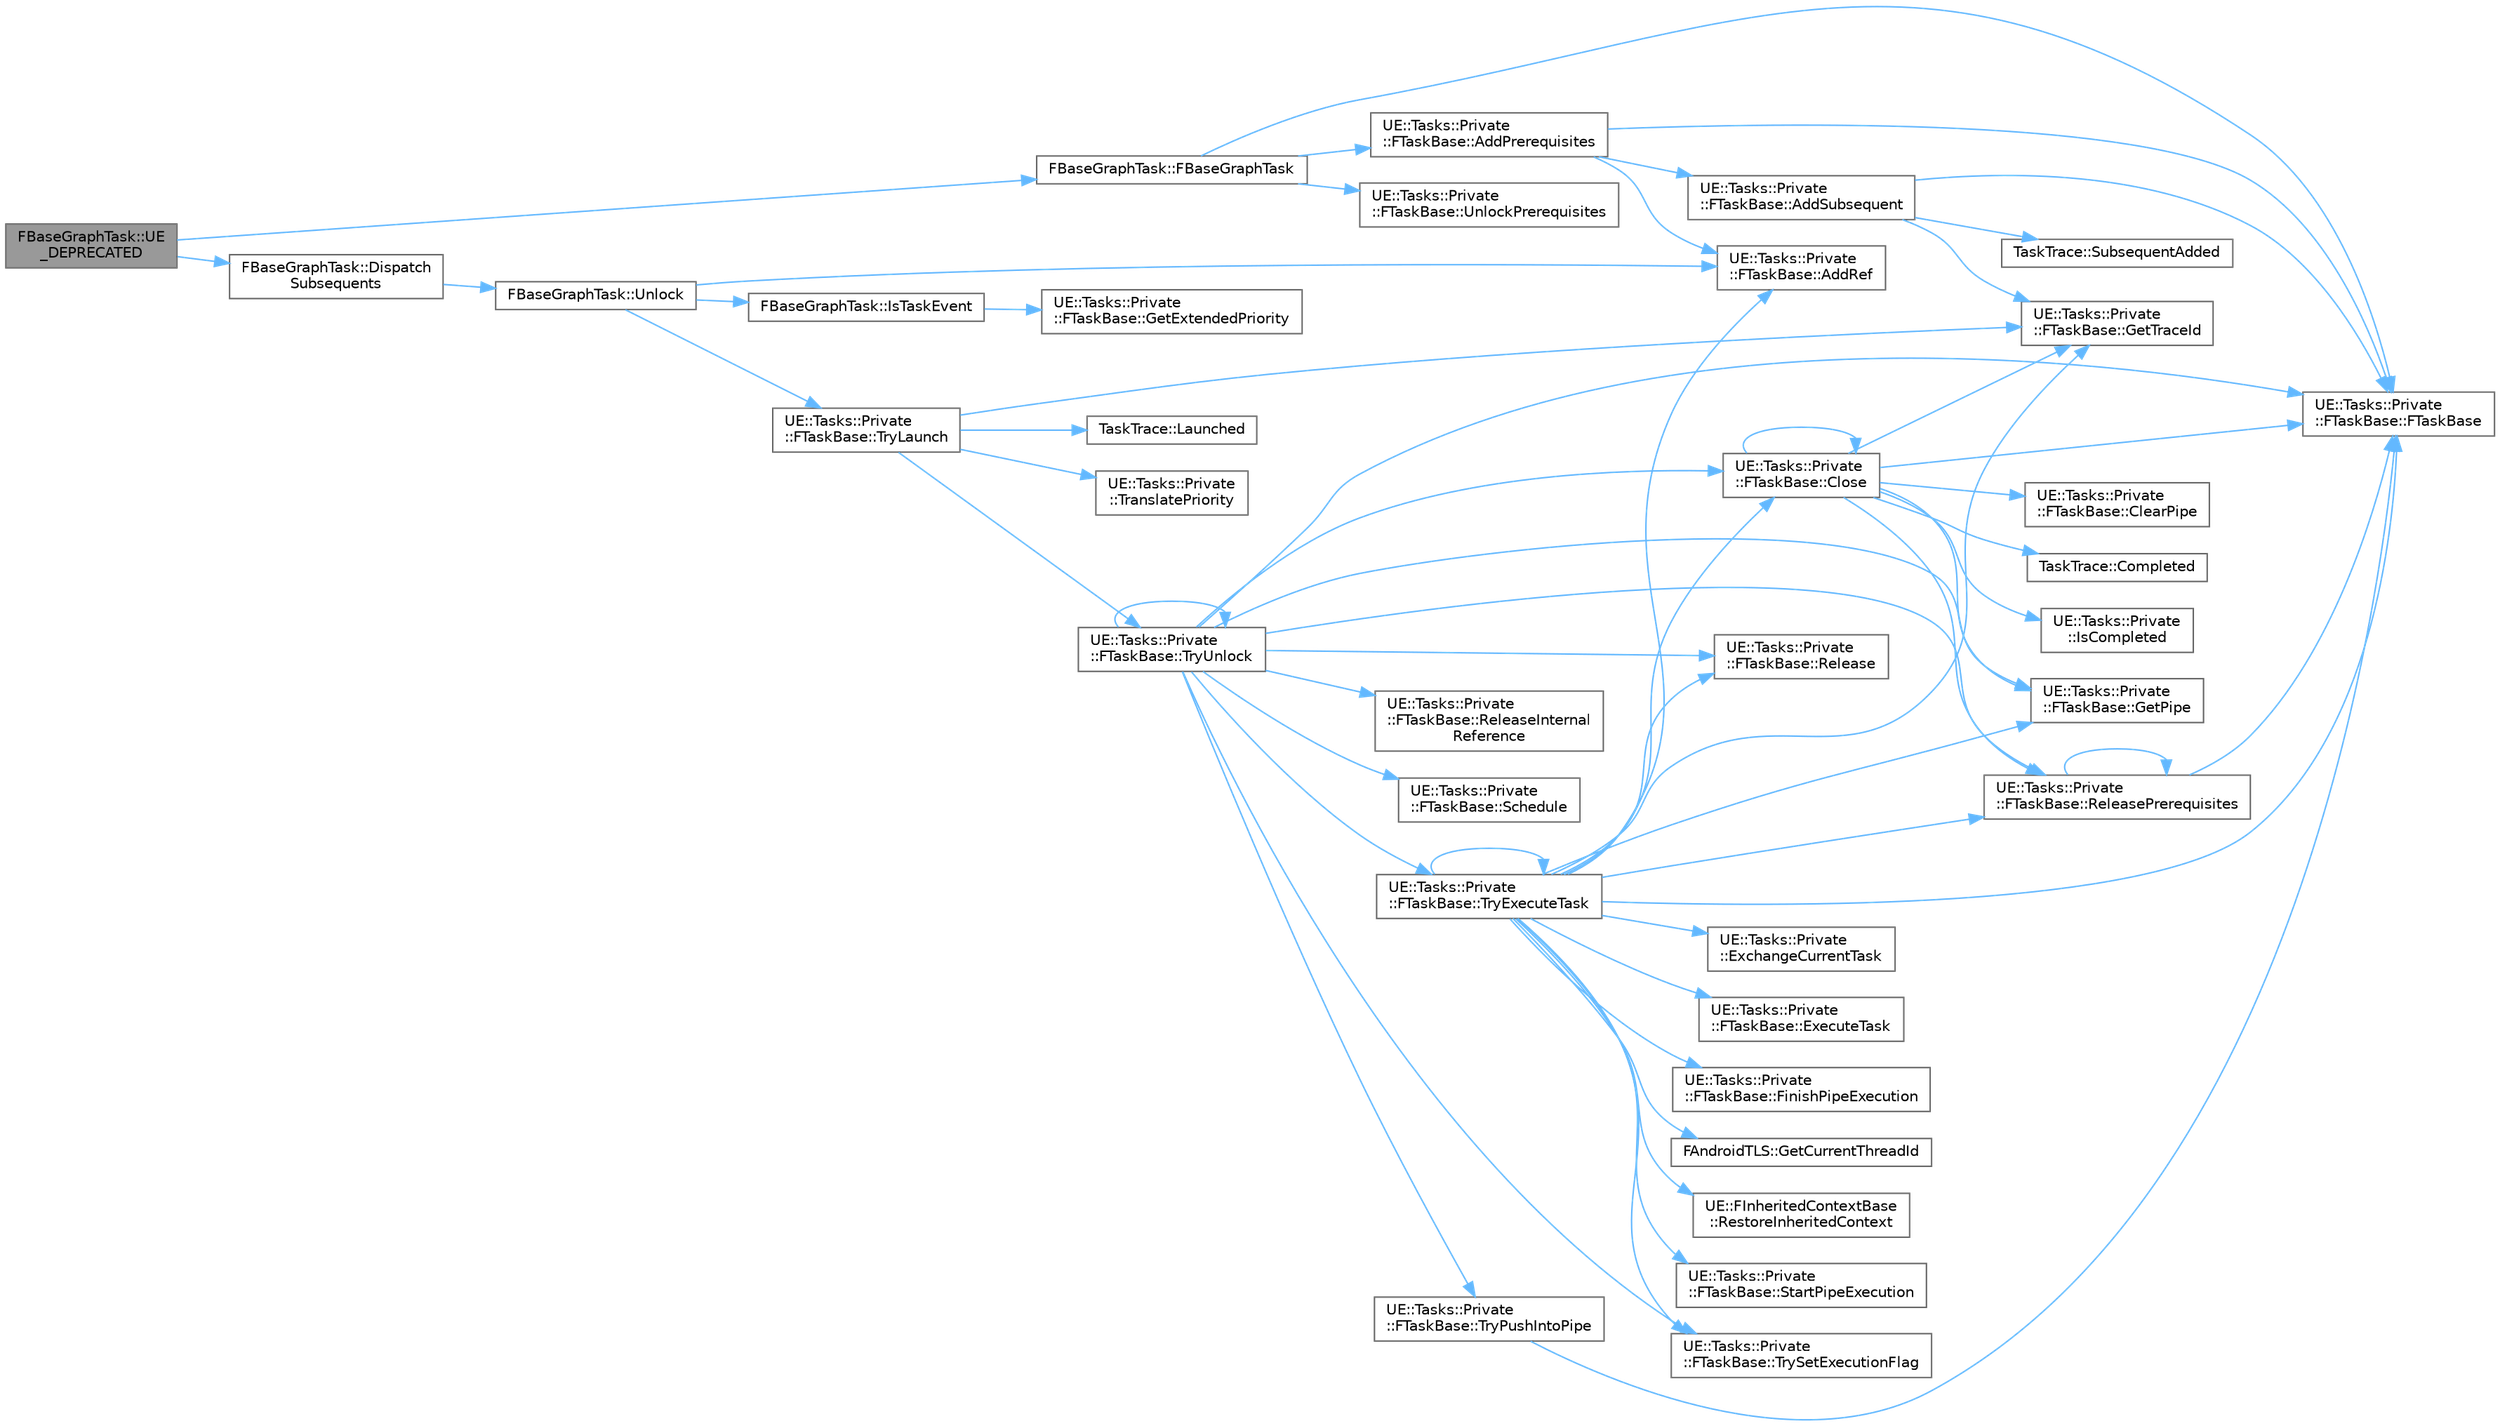 digraph "FBaseGraphTask::UE_DEPRECATED"
{
 // INTERACTIVE_SVG=YES
 // LATEX_PDF_SIZE
  bgcolor="transparent";
  edge [fontname=Helvetica,fontsize=10,labelfontname=Helvetica,labelfontsize=10];
  node [fontname=Helvetica,fontsize=10,shape=box,height=0.2,width=0.4];
  rankdir="LR";
  Node1 [id="Node000001",label="FBaseGraphTask::UE\l_DEPRECATED",height=0.2,width=0.4,color="gray40", fillcolor="grey60", style="filled", fontcolor="black",tooltip=" "];
  Node1 -> Node2 [id="edge1_Node000001_Node000002",color="steelblue1",style="solid",tooltip=" "];
  Node2 [id="Node000002",label="FBaseGraphTask::FBaseGraphTask",height=0.2,width=0.4,color="grey40", fillcolor="white", style="filled",URL="$d3/d6a/classFBaseGraphTask.html#a5ffecac194e4bb2360efba314f89a833",tooltip=" "];
  Node2 -> Node3 [id="edge2_Node000002_Node000003",color="steelblue1",style="solid",tooltip=" "];
  Node3 [id="Node000003",label="UE::Tasks::Private\l::FTaskBase::FTaskBase",height=0.2,width=0.4,color="grey40", fillcolor="white", style="filled",URL="$d9/d14/classUE_1_1Tasks_1_1Private_1_1FTaskBase.html#ad78d3da0817020b90b0572e57ef6d81c",tooltip=" "];
  Node2 -> Node4 [id="edge3_Node000002_Node000004",color="steelblue1",style="solid",tooltip=" "];
  Node4 [id="Node000004",label="UE::Tasks::Private\l::FTaskBase::AddPrerequisites",height=0.2,width=0.4,color="grey40", fillcolor="white", style="filled",URL="$d9/d14/classUE_1_1Tasks_1_1Private_1_1FTaskBase.html#a9b4ef3f16bb67d870eea42a8fb7d19c7",tooltip=" "];
  Node4 -> Node3 [id="edge4_Node000004_Node000003",color="steelblue1",style="solid",tooltip=" "];
  Node4 -> Node5 [id="edge5_Node000004_Node000005",color="steelblue1",style="solid",tooltip=" "];
  Node5 [id="Node000005",label="UE::Tasks::Private\l::FTaskBase::AddRef",height=0.2,width=0.4,color="grey40", fillcolor="white", style="filled",URL="$d9/d14/classUE_1_1Tasks_1_1Private_1_1FTaskBase.html#aa109c50b27f518b8c0d5b40df7ee3b44",tooltip=" "];
  Node4 -> Node6 [id="edge6_Node000004_Node000006",color="steelblue1",style="solid",tooltip=" "];
  Node6 [id="Node000006",label="UE::Tasks::Private\l::FTaskBase::AddSubsequent",height=0.2,width=0.4,color="grey40", fillcolor="white", style="filled",URL="$d9/d14/classUE_1_1Tasks_1_1Private_1_1FTaskBase.html#a9660778d6023efb5aeed28e5fc4ac72f",tooltip=" "];
  Node6 -> Node3 [id="edge7_Node000006_Node000003",color="steelblue1",style="solid",tooltip=" "];
  Node6 -> Node7 [id="edge8_Node000006_Node000007",color="steelblue1",style="solid",tooltip=" "];
  Node7 [id="Node000007",label="UE::Tasks::Private\l::FTaskBase::GetTraceId",height=0.2,width=0.4,color="grey40", fillcolor="white", style="filled",URL="$d9/d14/classUE_1_1Tasks_1_1Private_1_1FTaskBase.html#aa84f3305b87a29d8ea93c7aee1de1ae3",tooltip=" "];
  Node6 -> Node8 [id="edge9_Node000006_Node000008",color="steelblue1",style="solid",tooltip=" "];
  Node8 [id="Node000008",label="TaskTrace::SubsequentAdded",height=0.2,width=0.4,color="grey40", fillcolor="white", style="filled",URL="$dd/dcb/namespaceTaskTrace.html#ac4e2bffb140aa2528d70cd44d9b53a0e",tooltip=" "];
  Node2 -> Node9 [id="edge10_Node000002_Node000009",color="steelblue1",style="solid",tooltip=" "];
  Node9 [id="Node000009",label="UE::Tasks::Private\l::FTaskBase::UnlockPrerequisites",height=0.2,width=0.4,color="grey40", fillcolor="white", style="filled",URL="$d9/d14/classUE_1_1Tasks_1_1Private_1_1FTaskBase.html#ac95ebcc2257f9c68a7b06903f62521e3",tooltip=" "];
  Node1 -> Node10 [id="edge11_Node000001_Node000010",color="steelblue1",style="solid",tooltip=" "];
  Node10 [id="Node000010",label="FBaseGraphTask::Dispatch\lSubsequents",height=0.2,width=0.4,color="grey40", fillcolor="white", style="filled",URL="$d3/d6a/classFBaseGraphTask.html#a93d3f1e60f08d0000d611bc21892bad5",tooltip="Backward compatibility wrapper for Unlock."];
  Node10 -> Node11 [id="edge12_Node000010_Node000011",color="steelblue1",style="solid",tooltip=" "];
  Node11 [id="Node000011",label="FBaseGraphTask::Unlock",height=0.2,width=0.4,color="grey40", fillcolor="white", style="filled",URL="$d3/d6a/classFBaseGraphTask.html#a2ef724f88b13949572f4feb829b61b70",tooltip="Unlocks a task that was returned from ConstructAndHold or CreateGraphEvent, which may execute immedia..."];
  Node11 -> Node5 [id="edge13_Node000011_Node000005",color="steelblue1",style="solid",tooltip=" "];
  Node11 -> Node12 [id="edge14_Node000011_Node000012",color="steelblue1",style="solid",tooltip=" "];
  Node12 [id="Node000012",label="FBaseGraphTask::IsTaskEvent",height=0.2,width=0.4,color="grey40", fillcolor="white", style="filled",URL="$d3/d6a/classFBaseGraphTask.html#a35d83d2e21aaf4c6108cac2a97a1acf5",tooltip="Returns true if this is a simple task event, which cannot execute code and must be manually dispatche..."];
  Node12 -> Node13 [id="edge15_Node000012_Node000013",color="steelblue1",style="solid",tooltip=" "];
  Node13 [id="Node000013",label="UE::Tasks::Private\l::FTaskBase::GetExtendedPriority",height=0.2,width=0.4,color="grey40", fillcolor="white", style="filled",URL="$d9/d14/classUE_1_1Tasks_1_1Private_1_1FTaskBase.html#a46891bac93d372677d4134d35e15dc9b",tooltip=" "];
  Node11 -> Node14 [id="edge16_Node000011_Node000014",color="steelblue1",style="solid",tooltip=" "];
  Node14 [id="Node000014",label="UE::Tasks::Private\l::FTaskBase::TryLaunch",height=0.2,width=0.4,color="grey40", fillcolor="white", style="filled",URL="$d9/d14/classUE_1_1Tasks_1_1Private_1_1FTaskBase.html#acb8de28b2de2ae146113053a640372f9",tooltip=" "];
  Node14 -> Node7 [id="edge17_Node000014_Node000007",color="steelblue1",style="solid",tooltip=" "];
  Node14 -> Node15 [id="edge18_Node000014_Node000015",color="steelblue1",style="solid",tooltip=" "];
  Node15 [id="Node000015",label="TaskTrace::Launched",height=0.2,width=0.4,color="grey40", fillcolor="white", style="filled",URL="$dd/dcb/namespaceTaskTrace.html#a05a6e2014b9b2d25ca97a6ecb1a1c030",tooltip=" "];
  Node14 -> Node16 [id="edge19_Node000014_Node000016",color="steelblue1",style="solid",tooltip=" "];
  Node16 [id="Node000016",label="UE::Tasks::Private\l::TranslatePriority",height=0.2,width=0.4,color="grey40", fillcolor="white", style="filled",URL="$d7/ddd/namespaceUE_1_1Tasks_1_1Private.html#ae1d4a81e474bd29e595941f09655e787",tooltip=" "];
  Node14 -> Node17 [id="edge20_Node000014_Node000017",color="steelblue1",style="solid",tooltip=" "];
  Node17 [id="Node000017",label="UE::Tasks::Private\l::FTaskBase::TryUnlock",height=0.2,width=0.4,color="grey40", fillcolor="white", style="filled",URL="$d9/d14/classUE_1_1Tasks_1_1Private_1_1FTaskBase.html#a76fa89ddd136c98a73e24293207db664",tooltip=" "];
  Node17 -> Node3 [id="edge21_Node000017_Node000003",color="steelblue1",style="solid",tooltip=" "];
  Node17 -> Node18 [id="edge22_Node000017_Node000018",color="steelblue1",style="solid",tooltip=" "];
  Node18 [id="Node000018",label="UE::Tasks::Private\l::FTaskBase::Close",height=0.2,width=0.4,color="grey40", fillcolor="white", style="filled",URL="$d9/d14/classUE_1_1Tasks_1_1Private_1_1FTaskBase.html#a6dedadff74d3bbce030bee969a1ede14",tooltip=" "];
  Node18 -> Node3 [id="edge23_Node000018_Node000003",color="steelblue1",style="solid",tooltip=" "];
  Node18 -> Node19 [id="edge24_Node000018_Node000019",color="steelblue1",style="solid",tooltip=" "];
  Node19 [id="Node000019",label="UE::Tasks::Private\l::FTaskBase::ClearPipe",height=0.2,width=0.4,color="grey40", fillcolor="white", style="filled",URL="$d9/d14/classUE_1_1Tasks_1_1Private_1_1FTaskBase.html#aebe328adb26b78cd499723e3ac94b1b7",tooltip=" "];
  Node18 -> Node18 [id="edge25_Node000018_Node000018",color="steelblue1",style="solid",tooltip=" "];
  Node18 -> Node20 [id="edge26_Node000018_Node000020",color="steelblue1",style="solid",tooltip=" "];
  Node20 [id="Node000020",label="TaskTrace::Completed",height=0.2,width=0.4,color="grey40", fillcolor="white", style="filled",URL="$dd/dcb/namespaceTaskTrace.html#afd1a28a1e696e22a39947f16dad7c7a1",tooltip=" "];
  Node18 -> Node21 [id="edge27_Node000018_Node000021",color="steelblue1",style="solid",tooltip=" "];
  Node21 [id="Node000021",label="UE::Tasks::Private\l::FTaskBase::GetPipe",height=0.2,width=0.4,color="grey40", fillcolor="white", style="filled",URL="$d9/d14/classUE_1_1Tasks_1_1Private_1_1FTaskBase.html#ac84b0ec980a4299e14d2b9a5b6b31d56",tooltip=" "];
  Node18 -> Node7 [id="edge28_Node000018_Node000007",color="steelblue1",style="solid",tooltip=" "];
  Node18 -> Node22 [id="edge29_Node000018_Node000022",color="steelblue1",style="solid",tooltip=" "];
  Node22 [id="Node000022",label="UE::Tasks::Private\l::IsCompleted",height=0.2,width=0.4,color="grey40", fillcolor="white", style="filled",URL="$d7/ddd/namespaceUE_1_1Tasks_1_1Private.html#af8a69d1222df913744ba84c8f4d3635e",tooltip=" "];
  Node18 -> Node23 [id="edge30_Node000018_Node000023",color="steelblue1",style="solid",tooltip=" "];
  Node23 [id="Node000023",label="UE::Tasks::Private\l::FTaskBase::ReleasePrerequisites",height=0.2,width=0.4,color="grey40", fillcolor="white", style="filled",URL="$d9/d14/classUE_1_1Tasks_1_1Private_1_1FTaskBase.html#a4ed450d0473dfe7e74e549c1840b6d30",tooltip=" "];
  Node23 -> Node3 [id="edge31_Node000023_Node000003",color="steelblue1",style="solid",tooltip=" "];
  Node23 -> Node23 [id="edge32_Node000023_Node000023",color="steelblue1",style="solid",tooltip=" "];
  Node17 -> Node21 [id="edge33_Node000017_Node000021",color="steelblue1",style="solid",tooltip=" "];
  Node17 -> Node24 [id="edge34_Node000017_Node000024",color="steelblue1",style="solid",tooltip=" "];
  Node24 [id="Node000024",label="UE::Tasks::Private\l::FTaskBase::Release",height=0.2,width=0.4,color="grey40", fillcolor="white", style="filled",URL="$d9/d14/classUE_1_1Tasks_1_1Private_1_1FTaskBase.html#a63c89cb1272dbaf53e8a2e3ee5ed798a",tooltip=" "];
  Node17 -> Node25 [id="edge35_Node000017_Node000025",color="steelblue1",style="solid",tooltip=" "];
  Node25 [id="Node000025",label="UE::Tasks::Private\l::FTaskBase::ReleaseInternal\lReference",height=0.2,width=0.4,color="grey40", fillcolor="white", style="filled",URL="$d9/d14/classUE_1_1Tasks_1_1Private_1_1FTaskBase.html#ad59406de89ad02a5463bbef29a2bd04d",tooltip=" "];
  Node17 -> Node23 [id="edge36_Node000017_Node000023",color="steelblue1",style="solid",tooltip=" "];
  Node17 -> Node26 [id="edge37_Node000017_Node000026",color="steelblue1",style="solid",tooltip=" "];
  Node26 [id="Node000026",label="UE::Tasks::Private\l::FTaskBase::Schedule",height=0.2,width=0.4,color="grey40", fillcolor="white", style="filled",URL="$d9/d14/classUE_1_1Tasks_1_1Private_1_1FTaskBase.html#a95daa2d0e2349fecf392eb038e5def3d",tooltip=" "];
  Node17 -> Node27 [id="edge38_Node000017_Node000027",color="steelblue1",style="solid",tooltip=" "];
  Node27 [id="Node000027",label="UE::Tasks::Private\l::FTaskBase::TryExecuteTask",height=0.2,width=0.4,color="grey40", fillcolor="white", style="filled",URL="$d9/d14/classUE_1_1Tasks_1_1Private_1_1FTaskBase.html#aa348d5593dd632cb03949720858d758e",tooltip=" "];
  Node27 -> Node3 [id="edge39_Node000027_Node000003",color="steelblue1",style="solid",tooltip=" "];
  Node27 -> Node5 [id="edge40_Node000027_Node000005",color="steelblue1",style="solid",tooltip=" "];
  Node27 -> Node18 [id="edge41_Node000027_Node000018",color="steelblue1",style="solid",tooltip=" "];
  Node27 -> Node28 [id="edge42_Node000027_Node000028",color="steelblue1",style="solid",tooltip=" "];
  Node28 [id="Node000028",label="UE::Tasks::Private\l::ExchangeCurrentTask",height=0.2,width=0.4,color="grey40", fillcolor="white", style="filled",URL="$d7/ddd/namespaceUE_1_1Tasks_1_1Private.html#af56ff2825504c4f347df1b7fe504a1cf",tooltip=" "];
  Node27 -> Node29 [id="edge43_Node000027_Node000029",color="steelblue1",style="solid",tooltip=" "];
  Node29 [id="Node000029",label="UE::Tasks::Private\l::FTaskBase::ExecuteTask",height=0.2,width=0.4,color="grey40", fillcolor="white", style="filled",URL="$d9/d14/classUE_1_1Tasks_1_1Private_1_1FTaskBase.html#a88b4258bca9623a5fb085ee390a25a2f",tooltip=" "];
  Node27 -> Node30 [id="edge44_Node000027_Node000030",color="steelblue1",style="solid",tooltip=" "];
  Node30 [id="Node000030",label="UE::Tasks::Private\l::FTaskBase::FinishPipeExecution",height=0.2,width=0.4,color="grey40", fillcolor="white", style="filled",URL="$d9/d14/classUE_1_1Tasks_1_1Private_1_1FTaskBase.html#a23204350163d48ad5d15bb7624bd9ad1",tooltip=" "];
  Node27 -> Node31 [id="edge45_Node000027_Node000031",color="steelblue1",style="solid",tooltip=" "];
  Node31 [id="Node000031",label="FAndroidTLS::GetCurrentThreadId",height=0.2,width=0.4,color="grey40", fillcolor="white", style="filled",URL="$d9/dbb/structFAndroidTLS.html#a7d676d0c608ddb89e0a912056c1bd028",tooltip="Returns the currently executing thread's id."];
  Node27 -> Node21 [id="edge46_Node000027_Node000021",color="steelblue1",style="solid",tooltip=" "];
  Node27 -> Node7 [id="edge47_Node000027_Node000007",color="steelblue1",style="solid",tooltip=" "];
  Node27 -> Node24 [id="edge48_Node000027_Node000024",color="steelblue1",style="solid",tooltip=" "];
  Node27 -> Node23 [id="edge49_Node000027_Node000023",color="steelblue1",style="solid",tooltip=" "];
  Node27 -> Node32 [id="edge50_Node000027_Node000032",color="steelblue1",style="solid",tooltip=" "];
  Node32 [id="Node000032",label="UE::FInheritedContextBase\l::RestoreInheritedContext",height=0.2,width=0.4,color="grey40", fillcolor="white", style="filled",URL="$dc/d16/classUE_1_1FInheritedContextBase.html#a2e7f2280ea5c42a8a09965cdbdaa90c2",tooltip=" "];
  Node27 -> Node33 [id="edge51_Node000027_Node000033",color="steelblue1",style="solid",tooltip=" "];
  Node33 [id="Node000033",label="UE::Tasks::Private\l::FTaskBase::StartPipeExecution",height=0.2,width=0.4,color="grey40", fillcolor="white", style="filled",URL="$d9/d14/classUE_1_1Tasks_1_1Private_1_1FTaskBase.html#a3915b047038f0962bf82dd45c9407aef",tooltip=" "];
  Node27 -> Node27 [id="edge52_Node000027_Node000027",color="steelblue1",style="solid",tooltip=" "];
  Node27 -> Node34 [id="edge53_Node000027_Node000034",color="steelblue1",style="solid",tooltip=" "];
  Node34 [id="Node000034",label="UE::Tasks::Private\l::FTaskBase::TrySetExecutionFlag",height=0.2,width=0.4,color="grey40", fillcolor="white", style="filled",URL="$d9/d14/classUE_1_1Tasks_1_1Private_1_1FTaskBase.html#a89c201a9a3846d8d002af70ba575f004",tooltip=" "];
  Node17 -> Node35 [id="edge54_Node000017_Node000035",color="steelblue1",style="solid",tooltip=" "];
  Node35 [id="Node000035",label="UE::Tasks::Private\l::FTaskBase::TryPushIntoPipe",height=0.2,width=0.4,color="grey40", fillcolor="white", style="filled",URL="$d9/d14/classUE_1_1Tasks_1_1Private_1_1FTaskBase.html#add96d127465497bde050e34bd135e796",tooltip=" "];
  Node35 -> Node3 [id="edge55_Node000035_Node000003",color="steelblue1",style="solid",tooltip=" "];
  Node17 -> Node34 [id="edge56_Node000017_Node000034",color="steelblue1",style="solid",tooltip=" "];
  Node17 -> Node17 [id="edge57_Node000017_Node000017",color="steelblue1",style="solid",tooltip=" "];
}
